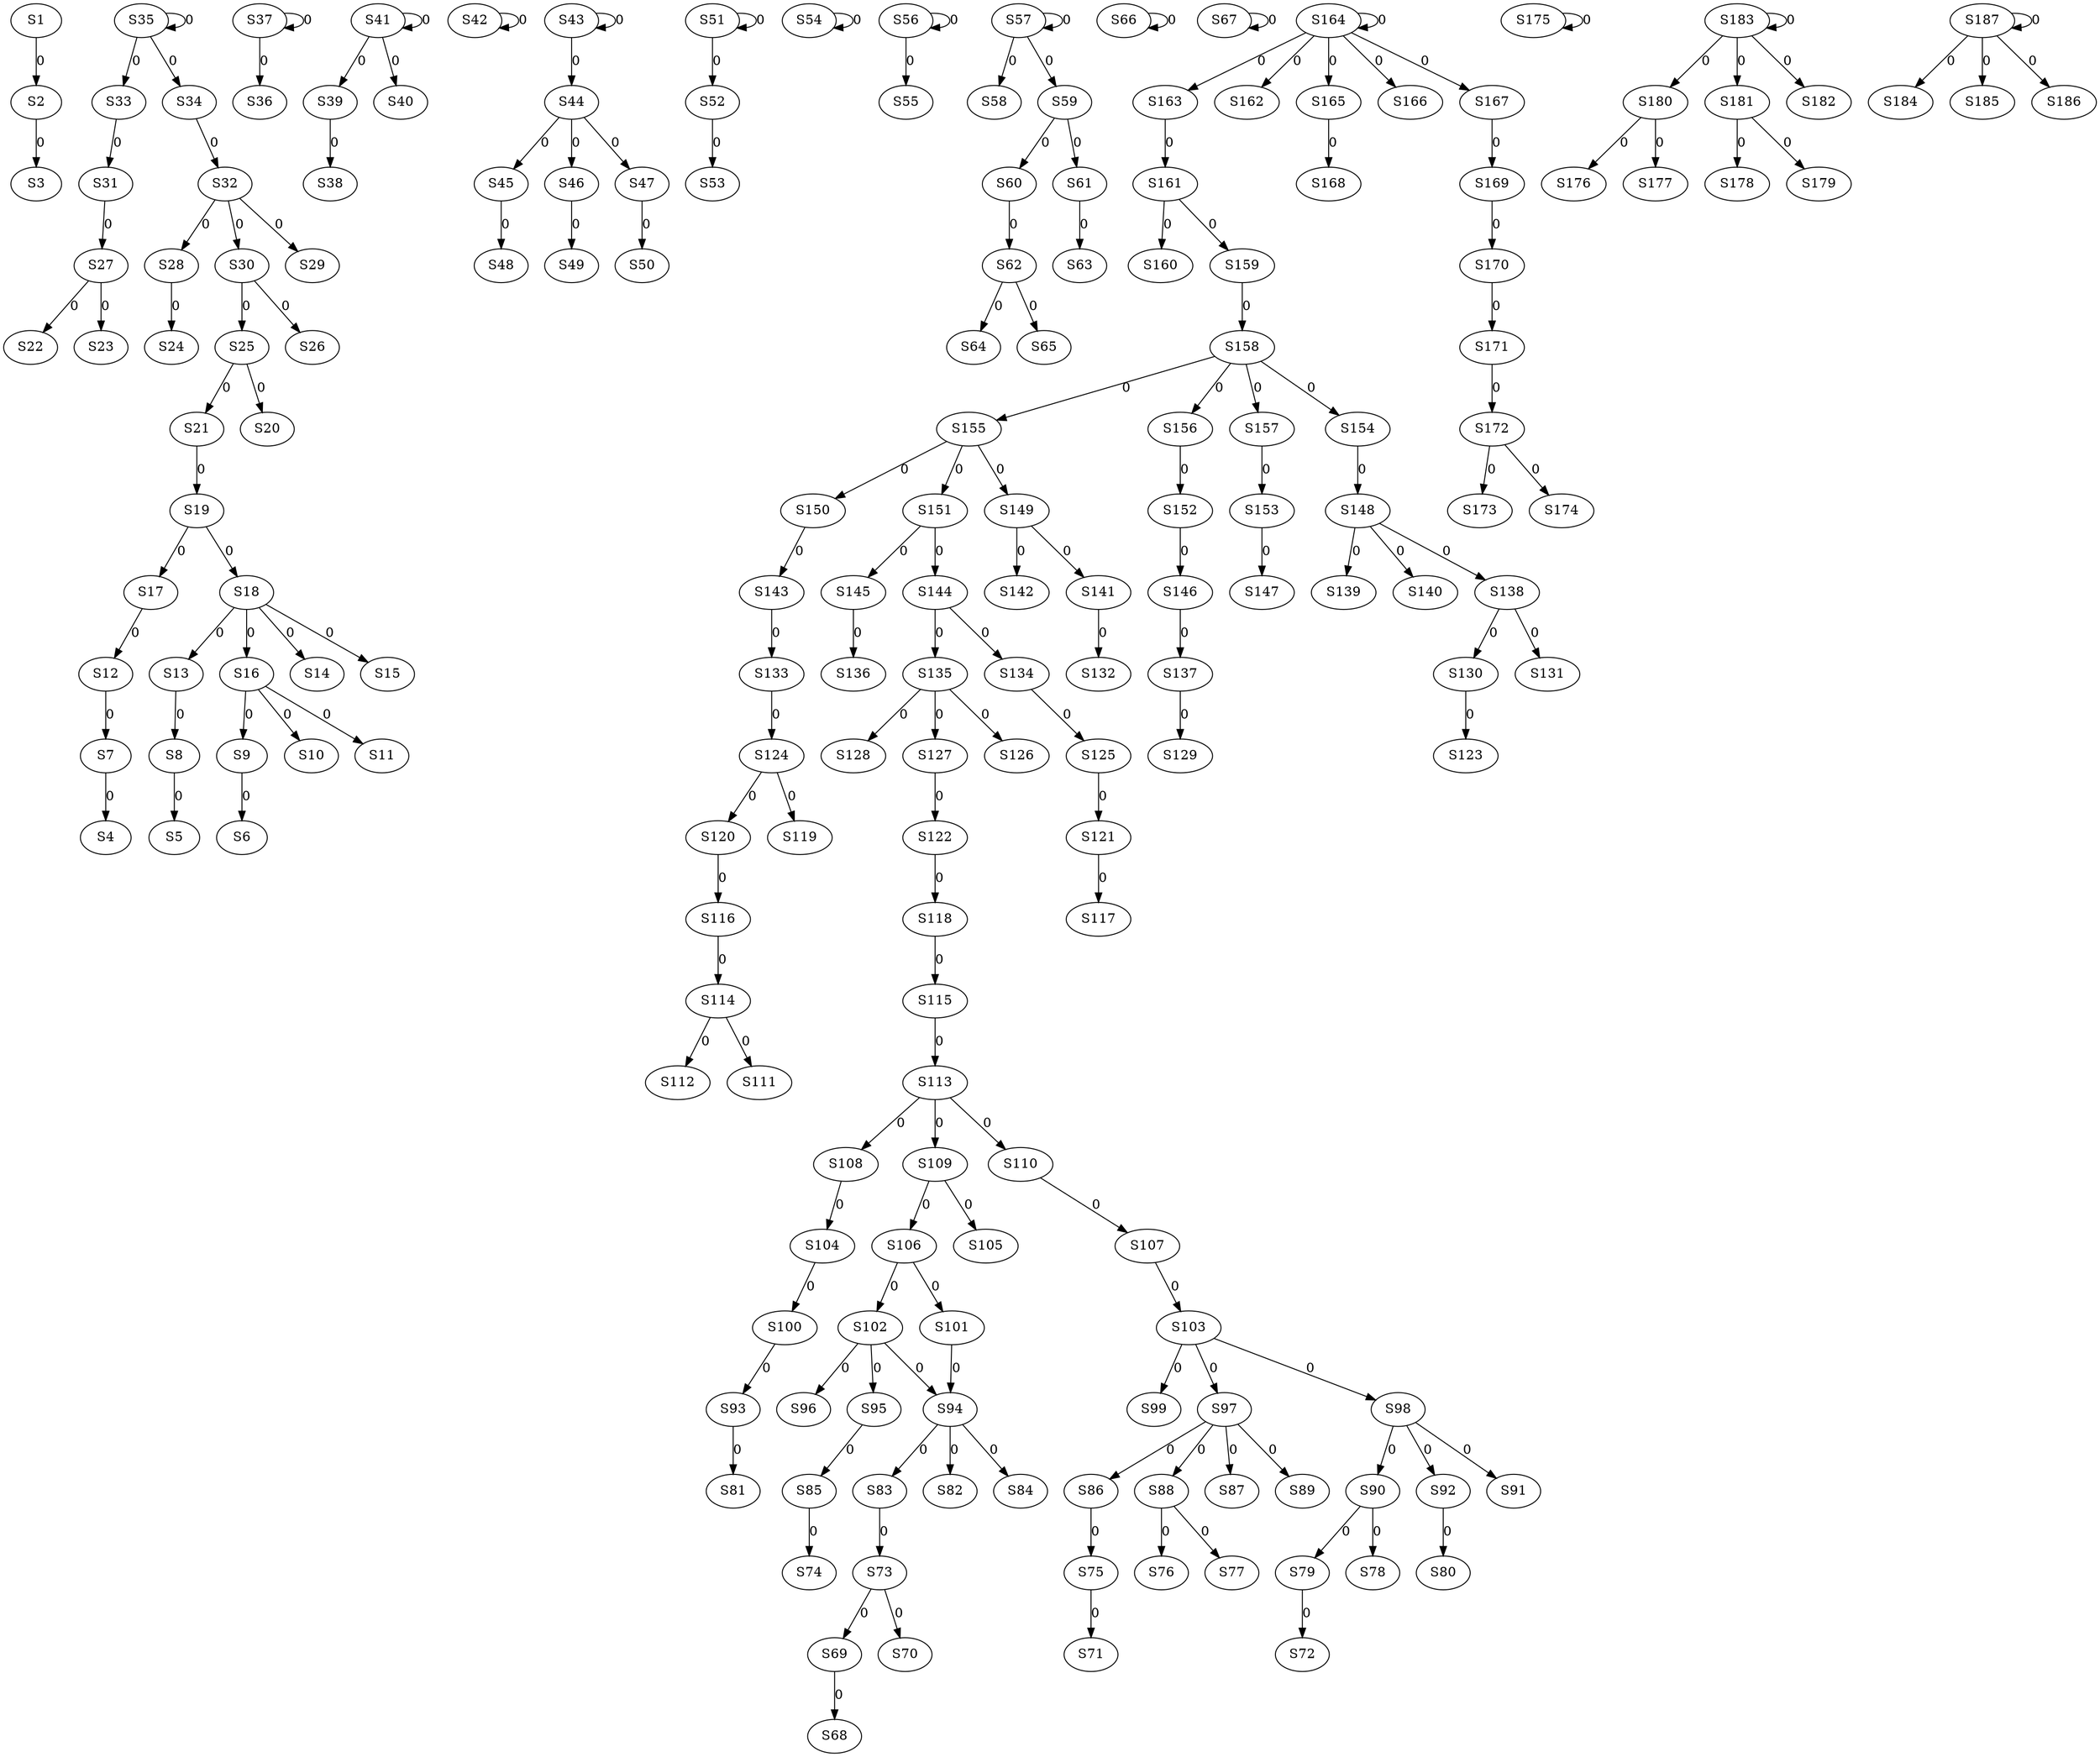 strict digraph {
	S1 -> S2 [ label = 0 ];
	S2 -> S3 [ label = 0 ];
	S7 -> S4 [ label = 0 ];
	S8 -> S5 [ label = 0 ];
	S9 -> S6 [ label = 0 ];
	S12 -> S7 [ label = 0 ];
	S13 -> S8 [ label = 0 ];
	S16 -> S9 [ label = 0 ];
	S16 -> S10 [ label = 0 ];
	S16 -> S11 [ label = 0 ];
	S17 -> S12 [ label = 0 ];
	S18 -> S13 [ label = 0 ];
	S18 -> S14 [ label = 0 ];
	S18 -> S15 [ label = 0 ];
	S18 -> S16 [ label = 0 ];
	S19 -> S17 [ label = 0 ];
	S19 -> S18 [ label = 0 ];
	S21 -> S19 [ label = 0 ];
	S25 -> S20 [ label = 0 ];
	S25 -> S21 [ label = 0 ];
	S27 -> S22 [ label = 0 ];
	S27 -> S23 [ label = 0 ];
	S28 -> S24 [ label = 0 ];
	S30 -> S25 [ label = 0 ];
	S30 -> S26 [ label = 0 ];
	S31 -> S27 [ label = 0 ];
	S32 -> S28 [ label = 0 ];
	S32 -> S29 [ label = 0 ];
	S32 -> S30 [ label = 0 ];
	S33 -> S31 [ label = 0 ];
	S34 -> S32 [ label = 0 ];
	S35 -> S33 [ label = 0 ];
	S35 -> S34 [ label = 0 ];
	S35 -> S35 [ label = 0 ];
	S37 -> S36 [ label = 0 ];
	S37 -> S37 [ label = 0 ];
	S39 -> S38 [ label = 0 ];
	S41 -> S39 [ label = 0 ];
	S41 -> S40 [ label = 0 ];
	S41 -> S41 [ label = 0 ];
	S42 -> S42 [ label = 0 ];
	S43 -> S43 [ label = 0 ];
	S43 -> S44 [ label = 0 ];
	S44 -> S45 [ label = 0 ];
	S44 -> S46 [ label = 0 ];
	S44 -> S47 [ label = 0 ];
	S45 -> S48 [ label = 0 ];
	S46 -> S49 [ label = 0 ];
	S47 -> S50 [ label = 0 ];
	S51 -> S51 [ label = 0 ];
	S51 -> S52 [ label = 0 ];
	S52 -> S53 [ label = 0 ];
	S54 -> S54 [ label = 0 ];
	S56 -> S55 [ label = 0 ];
	S56 -> S56 [ label = 0 ];
	S57 -> S57 [ label = 0 ];
	S57 -> S58 [ label = 0 ];
	S57 -> S59 [ label = 0 ];
	S59 -> S60 [ label = 0 ];
	S59 -> S61 [ label = 0 ];
	S60 -> S62 [ label = 0 ];
	S61 -> S63 [ label = 0 ];
	S62 -> S64 [ label = 0 ];
	S62 -> S65 [ label = 0 ];
	S66 -> S66 [ label = 0 ];
	S67 -> S67 [ label = 0 ];
	S69 -> S68 [ label = 0 ];
	S73 -> S69 [ label = 0 ];
	S73 -> S70 [ label = 0 ];
	S75 -> S71 [ label = 0 ];
	S79 -> S72 [ label = 0 ];
	S83 -> S73 [ label = 0 ];
	S85 -> S74 [ label = 0 ];
	S86 -> S75 [ label = 0 ];
	S88 -> S76 [ label = 0 ];
	S88 -> S77 [ label = 0 ];
	S90 -> S78 [ label = 0 ];
	S90 -> S79 [ label = 0 ];
	S92 -> S80 [ label = 0 ];
	S93 -> S81 [ label = 0 ];
	S94 -> S82 [ label = 0 ];
	S94 -> S83 [ label = 0 ];
	S94 -> S84 [ label = 0 ];
	S95 -> S85 [ label = 0 ];
	S97 -> S86 [ label = 0 ];
	S97 -> S87 [ label = 0 ];
	S97 -> S88 [ label = 0 ];
	S97 -> S89 [ label = 0 ];
	S98 -> S90 [ label = 0 ];
	S98 -> S91 [ label = 0 ];
	S98 -> S92 [ label = 0 ];
	S100 -> S93 [ label = 0 ];
	S102 -> S94 [ label = 0 ];
	S102 -> S95 [ label = 0 ];
	S102 -> S96 [ label = 0 ];
	S103 -> S97 [ label = 0 ];
	S103 -> S98 [ label = 0 ];
	S103 -> S99 [ label = 0 ];
	S104 -> S100 [ label = 0 ];
	S106 -> S101 [ label = 0 ];
	S106 -> S102 [ label = 0 ];
	S107 -> S103 [ label = 0 ];
	S108 -> S104 [ label = 0 ];
	S109 -> S105 [ label = 0 ];
	S109 -> S106 [ label = 0 ];
	S110 -> S107 [ label = 0 ];
	S113 -> S108 [ label = 0 ];
	S113 -> S109 [ label = 0 ];
	S113 -> S110 [ label = 0 ];
	S114 -> S111 [ label = 0 ];
	S114 -> S112 [ label = 0 ];
	S115 -> S113 [ label = 0 ];
	S116 -> S114 [ label = 0 ];
	S118 -> S115 [ label = 0 ];
	S120 -> S116 [ label = 0 ];
	S121 -> S117 [ label = 0 ];
	S122 -> S118 [ label = 0 ];
	S124 -> S119 [ label = 0 ];
	S124 -> S120 [ label = 0 ];
	S125 -> S121 [ label = 0 ];
	S127 -> S122 [ label = 0 ];
	S130 -> S123 [ label = 0 ];
	S133 -> S124 [ label = 0 ];
	S134 -> S125 [ label = 0 ];
	S135 -> S126 [ label = 0 ];
	S135 -> S127 [ label = 0 ];
	S135 -> S128 [ label = 0 ];
	S137 -> S129 [ label = 0 ];
	S138 -> S130 [ label = 0 ];
	S138 -> S131 [ label = 0 ];
	S141 -> S132 [ label = 0 ];
	S143 -> S133 [ label = 0 ];
	S144 -> S134 [ label = 0 ];
	S144 -> S135 [ label = 0 ];
	S145 -> S136 [ label = 0 ];
	S146 -> S137 [ label = 0 ];
	S148 -> S138 [ label = 0 ];
	S148 -> S139 [ label = 0 ];
	S148 -> S140 [ label = 0 ];
	S149 -> S141 [ label = 0 ];
	S149 -> S142 [ label = 0 ];
	S150 -> S143 [ label = 0 ];
	S151 -> S144 [ label = 0 ];
	S151 -> S145 [ label = 0 ];
	S152 -> S146 [ label = 0 ];
	S153 -> S147 [ label = 0 ];
	S154 -> S148 [ label = 0 ];
	S155 -> S149 [ label = 0 ];
	S155 -> S150 [ label = 0 ];
	S155 -> S151 [ label = 0 ];
	S156 -> S152 [ label = 0 ];
	S157 -> S153 [ label = 0 ];
	S158 -> S154 [ label = 0 ];
	S158 -> S155 [ label = 0 ];
	S158 -> S156 [ label = 0 ];
	S158 -> S157 [ label = 0 ];
	S159 -> S158 [ label = 0 ];
	S161 -> S159 [ label = 0 ];
	S161 -> S160 [ label = 0 ];
	S163 -> S161 [ label = 0 ];
	S164 -> S162 [ label = 0 ];
	S164 -> S163 [ label = 0 ];
	S164 -> S164 [ label = 0 ];
	S164 -> S165 [ label = 0 ];
	S164 -> S166 [ label = 0 ];
	S164 -> S167 [ label = 0 ];
	S165 -> S168 [ label = 0 ];
	S167 -> S169 [ label = 0 ];
	S169 -> S170 [ label = 0 ];
	S170 -> S171 [ label = 0 ];
	S171 -> S172 [ label = 0 ];
	S172 -> S173 [ label = 0 ];
	S172 -> S174 [ label = 0 ];
	S175 -> S175 [ label = 0 ];
	S180 -> S176 [ label = 0 ];
	S180 -> S177 [ label = 0 ];
	S181 -> S178 [ label = 0 ];
	S181 -> S179 [ label = 0 ];
	S183 -> S180 [ label = 0 ];
	S183 -> S181 [ label = 0 ];
	S183 -> S182 [ label = 0 ];
	S183 -> S183 [ label = 0 ];
	S187 -> S184 [ label = 0 ];
	S187 -> S185 [ label = 0 ];
	S187 -> S186 [ label = 0 ];
	S187 -> S187 [ label = 0 ];
	S101 -> S94 [ label = 0 ];
}